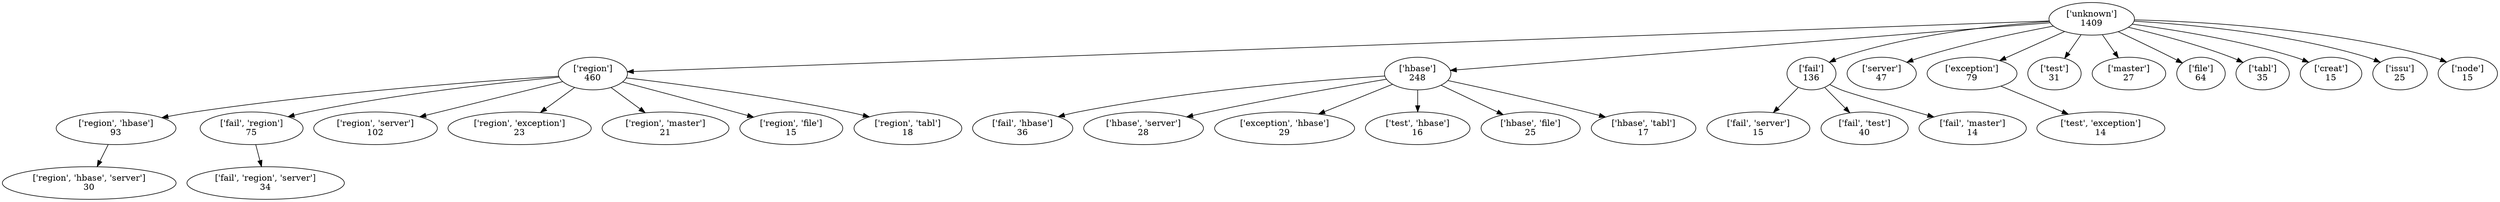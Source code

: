 strict digraph  {
	"['unknown']
1409" -> "['region']
460";
	"['unknown']
1409" -> "['hbase']
248";
	"['unknown']
1409" -> "['fail']
136";
	"['unknown']
1409" -> "['server']
47";
	"['unknown']
1409" -> "['exception']
79";
	"['unknown']
1409" -> "['test']
31";
	"['unknown']
1409" -> "['master']
27";
	"['unknown']
1409" -> "['file']
64";
	"['unknown']
1409" -> "['tabl']
35";
	"['unknown']
1409" -> "['creat']
15";
	"['unknown']
1409" -> "['issu']
25";
	"['unknown']
1409" -> "['node']
15";
	"['region']
460" -> "['region', 'hbase']
93";
	"['region']
460" -> "['fail', 'region']
75";
	"['region']
460" -> "['region', 'server']
102";
	"['region']
460" -> "['region', 'exception']
23";
	"['region']
460" -> "['region', 'master']
21";
	"['region']
460" -> "['region', 'file']
15";
	"['region']
460" -> "['region', 'tabl']
18";
	"['hbase']
248" -> "['fail', 'hbase']
36";
	"['hbase']
248" -> "['hbase', 'server']
28";
	"['hbase']
248" -> "['exception', 'hbase']
29";
	"['hbase']
248" -> "['test', 'hbase']
16";
	"['hbase']
248" -> "['hbase', 'file']
25";
	"['hbase']
248" -> "['hbase', 'tabl']
17";
	"['fail']
136" -> "['fail', 'server']
15";
	"['fail']
136" -> "['fail', 'test']
40";
	"['fail']
136" -> "['fail', 'master']
14";
	"['exception']
79" -> "['test', 'exception']
14";
	"['region', 'hbase']
93" -> "['region', 'hbase', 'server']
30";
	"['fail', 'region']
75" -> "['fail', 'region', 'server']
34";
}
